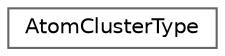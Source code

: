 digraph "Graphical Class Hierarchy"
{
 // LATEX_PDF_SIZE
  bgcolor="transparent";
  edge [fontname=Helvetica,fontsize=10,labelfontname=Helvetica,labelfontsize=10];
  node [fontname=Helvetica,fontsize=10,shape=box,height=0.2,width=0.4];
  rankdir="LR";
  Node0 [id="Node000000",label="AtomClusterType",height=0.2,width=0.4,color="grey40", fillcolor="white", style="filled",URL="$classAtomClusterType.html",tooltip="Class for defining type of lattice clusters for cluster expansion."];
}
